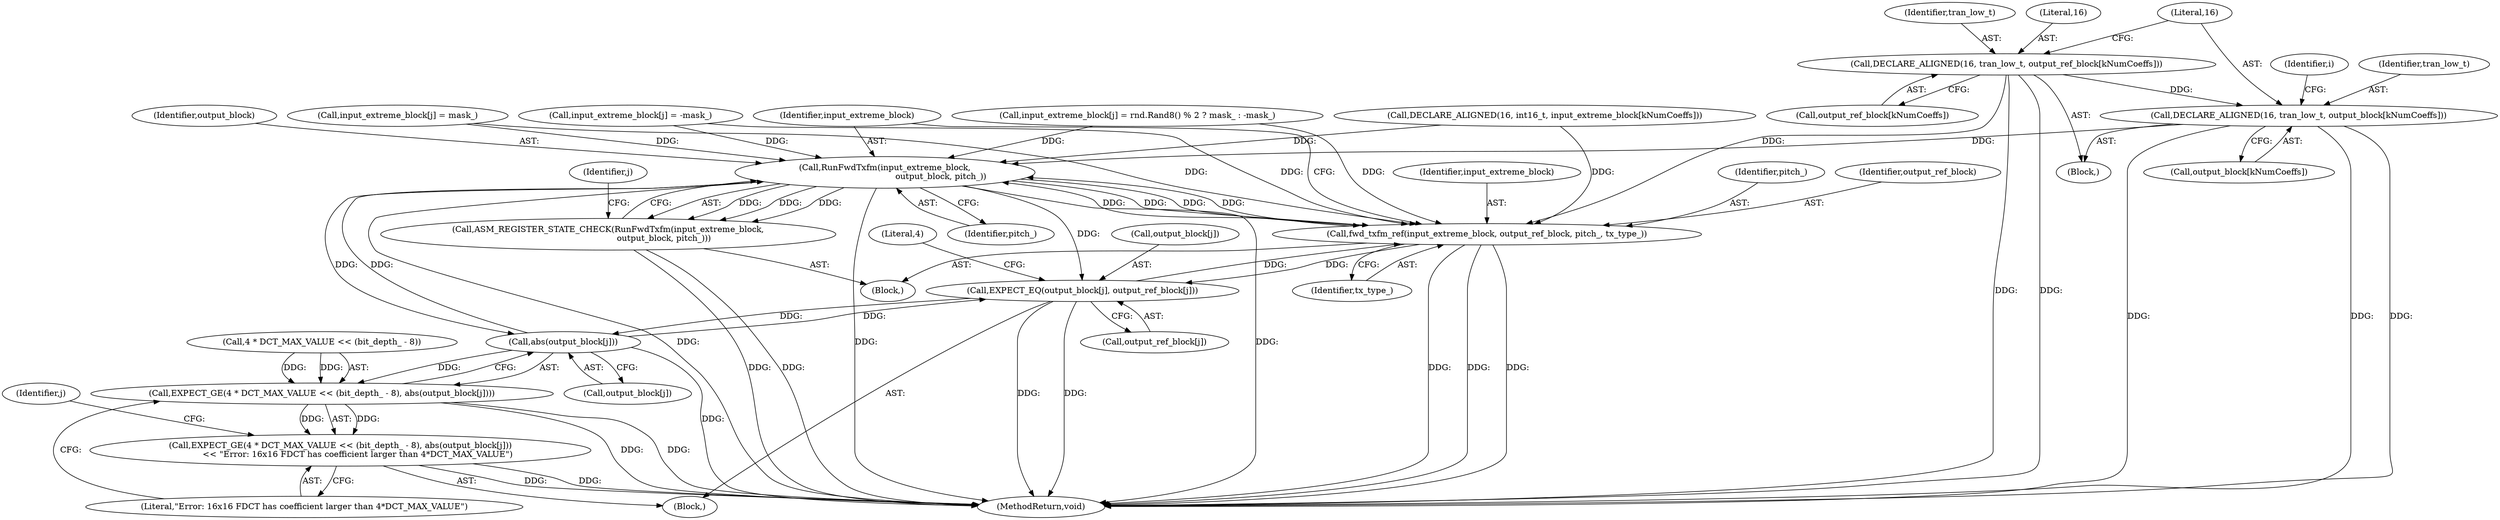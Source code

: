 digraph "0_Android_5a9753fca56f0eeb9f61e342b2fccffc364f9426_51@array" {
"1000114" [label="(Call,DECLARE_ALIGNED(16, tran_low_t, output_ref_block[kNumCoeffs]))"];
"1000120" [label="(Call,DECLARE_ALIGNED(16, tran_low_t, output_block[kNumCoeffs]))"];
"1000207" [label="(Call,RunFwdTxfm(input_extreme_block,\n                                          output_block, pitch_))"];
"1000201" [label="(Call,fwd_txfm_ref(input_extreme_block, output_ref_block, pitch_, tx_type_))"];
"1000222" [label="(Call,EXPECT_EQ(output_block[j], output_ref_block[j]))"];
"1000238" [label="(Call,abs(output_block[j]))"];
"1000230" [label="(Call,EXPECT_GE(4 * DCT_MAX_VALUE << (bit_depth_ - 8), abs(output_block[j])))"];
"1000229" [label="(Call,EXPECT_GE(4 * DCT_MAX_VALUE << (bit_depth_ - 8), abs(output_block[j]))\n             << \"Error: 16x16 FDCT has coefficient larger than 4*DCT_MAX_VALUE\")"];
"1000206" [label="(Call,ASM_REGISTER_STATE_CHECK(RunFwdTxfm(input_extreme_block,\n                                          output_block, pitch_)))"];
"1000123" [label="(Call,output_block[kNumCoeffs])"];
"1000222" [label="(Call,EXPECT_EQ(output_block[j], output_ref_block[j]))"];
"1000239" [label="(Call,output_block[j])"];
"1000116" [label="(Identifier,tran_low_t)"];
"1000136" [label="(Block,)"];
"1000121" [label="(Literal,16)"];
"1000174" [label="(Call,input_extreme_block[j] = mask_)"];
"1000148" [label="(Call,input_extreme_block[j] = rnd.Rand8() % 2 ? mask_ : -mask_)"];
"1000129" [label="(Identifier,i)"];
"1000114" [label="(Call,DECLARE_ALIGNED(16, tran_low_t, output_ref_block[kNumCoeffs]))"];
"1000205" [label="(Identifier,tx_type_)"];
"1000207" [label="(Call,RunFwdTxfm(input_extreme_block,\n                                          output_block, pitch_))"];
"1000221" [label="(Block,)"];
"1000214" [label="(Identifier,j)"];
"1000226" [label="(Call,output_ref_block[j])"];
"1000223" [label="(Call,output_block[j])"];
"1000231" [label="(Call,4 * DCT_MAX_VALUE << (bit_depth_ - 8))"];
"1000208" [label="(Identifier,input_extreme_block)"];
"1000102" [label="(Block,)"];
"1000229" [label="(Call,EXPECT_GE(4 * DCT_MAX_VALUE << (bit_depth_ - 8), abs(output_block[j]))\n             << \"Error: 16x16 FDCT has coefficient larger than 4*DCT_MAX_VALUE\")"];
"1000206" [label="(Call,ASM_REGISTER_STATE_CHECK(RunFwdTxfm(input_extreme_block,\n                                          output_block, pitch_)))"];
"1000117" [label="(Call,output_ref_block[kNumCoeffs])"];
"1000115" [label="(Literal,16)"];
"1000202" [label="(Identifier,input_extreme_block)"];
"1000108" [label="(Call,DECLARE_ALIGNED(16, int16_t, input_extreme_block[kNumCoeffs]))"];
"1000204" [label="(Identifier,pitch_)"];
"1000210" [label="(Identifier,pitch_)"];
"1000203" [label="(Identifier,output_ref_block)"];
"1000195" [label="(Call,input_extreme_block[j] = -mask_)"];
"1000120" [label="(Call,DECLARE_ALIGNED(16, tran_low_t, output_block[kNumCoeffs]))"];
"1000230" [label="(Call,EXPECT_GE(4 * DCT_MAX_VALUE << (bit_depth_ - 8), abs(output_block[j])))"];
"1000122" [label="(Identifier,tran_low_t)"];
"1000243" [label="(MethodReturn,void)"];
"1000201" [label="(Call,fwd_txfm_ref(input_extreme_block, output_ref_block, pitch_, tx_type_))"];
"1000220" [label="(Identifier,j)"];
"1000242" [label="(Literal,\"Error: 16x16 FDCT has coefficient larger than 4*DCT_MAX_VALUE\")"];
"1000233" [label="(Literal,4)"];
"1000209" [label="(Identifier,output_block)"];
"1000238" [label="(Call,abs(output_block[j]))"];
"1000114" -> "1000102"  [label="AST: "];
"1000114" -> "1000117"  [label="CFG: "];
"1000115" -> "1000114"  [label="AST: "];
"1000116" -> "1000114"  [label="AST: "];
"1000117" -> "1000114"  [label="AST: "];
"1000121" -> "1000114"  [label="CFG: "];
"1000114" -> "1000243"  [label="DDG: "];
"1000114" -> "1000243"  [label="DDG: "];
"1000114" -> "1000120"  [label="DDG: "];
"1000114" -> "1000201"  [label="DDG: "];
"1000120" -> "1000102"  [label="AST: "];
"1000120" -> "1000123"  [label="CFG: "];
"1000121" -> "1000120"  [label="AST: "];
"1000122" -> "1000120"  [label="AST: "];
"1000123" -> "1000120"  [label="AST: "];
"1000129" -> "1000120"  [label="CFG: "];
"1000120" -> "1000243"  [label="DDG: "];
"1000120" -> "1000243"  [label="DDG: "];
"1000120" -> "1000243"  [label="DDG: "];
"1000120" -> "1000207"  [label="DDG: "];
"1000207" -> "1000206"  [label="AST: "];
"1000207" -> "1000210"  [label="CFG: "];
"1000208" -> "1000207"  [label="AST: "];
"1000209" -> "1000207"  [label="AST: "];
"1000210" -> "1000207"  [label="AST: "];
"1000206" -> "1000207"  [label="CFG: "];
"1000207" -> "1000243"  [label="DDG: "];
"1000207" -> "1000243"  [label="DDG: "];
"1000207" -> "1000243"  [label="DDG: "];
"1000207" -> "1000201"  [label="DDG: "];
"1000207" -> "1000201"  [label="DDG: "];
"1000207" -> "1000206"  [label="DDG: "];
"1000207" -> "1000206"  [label="DDG: "];
"1000207" -> "1000206"  [label="DDG: "];
"1000148" -> "1000207"  [label="DDG: "];
"1000195" -> "1000207"  [label="DDG: "];
"1000108" -> "1000207"  [label="DDG: "];
"1000174" -> "1000207"  [label="DDG: "];
"1000201" -> "1000207"  [label="DDG: "];
"1000201" -> "1000207"  [label="DDG: "];
"1000238" -> "1000207"  [label="DDG: "];
"1000207" -> "1000222"  [label="DDG: "];
"1000207" -> "1000238"  [label="DDG: "];
"1000201" -> "1000136"  [label="AST: "];
"1000201" -> "1000205"  [label="CFG: "];
"1000202" -> "1000201"  [label="AST: "];
"1000203" -> "1000201"  [label="AST: "];
"1000204" -> "1000201"  [label="AST: "];
"1000205" -> "1000201"  [label="AST: "];
"1000208" -> "1000201"  [label="CFG: "];
"1000201" -> "1000243"  [label="DDG: "];
"1000201" -> "1000243"  [label="DDG: "];
"1000201" -> "1000243"  [label="DDG: "];
"1000195" -> "1000201"  [label="DDG: "];
"1000108" -> "1000201"  [label="DDG: "];
"1000174" -> "1000201"  [label="DDG: "];
"1000148" -> "1000201"  [label="DDG: "];
"1000222" -> "1000201"  [label="DDG: "];
"1000201" -> "1000222"  [label="DDG: "];
"1000222" -> "1000221"  [label="AST: "];
"1000222" -> "1000226"  [label="CFG: "];
"1000223" -> "1000222"  [label="AST: "];
"1000226" -> "1000222"  [label="AST: "];
"1000233" -> "1000222"  [label="CFG: "];
"1000222" -> "1000243"  [label="DDG: "];
"1000222" -> "1000243"  [label="DDG: "];
"1000238" -> "1000222"  [label="DDG: "];
"1000222" -> "1000238"  [label="DDG: "];
"1000238" -> "1000230"  [label="AST: "];
"1000238" -> "1000239"  [label="CFG: "];
"1000239" -> "1000238"  [label="AST: "];
"1000230" -> "1000238"  [label="CFG: "];
"1000238" -> "1000243"  [label="DDG: "];
"1000238" -> "1000230"  [label="DDG: "];
"1000230" -> "1000229"  [label="AST: "];
"1000231" -> "1000230"  [label="AST: "];
"1000242" -> "1000230"  [label="CFG: "];
"1000230" -> "1000243"  [label="DDG: "];
"1000230" -> "1000243"  [label="DDG: "];
"1000230" -> "1000229"  [label="DDG: "];
"1000230" -> "1000229"  [label="DDG: "];
"1000231" -> "1000230"  [label="DDG: "];
"1000231" -> "1000230"  [label="DDG: "];
"1000229" -> "1000221"  [label="AST: "];
"1000229" -> "1000242"  [label="CFG: "];
"1000242" -> "1000229"  [label="AST: "];
"1000220" -> "1000229"  [label="CFG: "];
"1000229" -> "1000243"  [label="DDG: "];
"1000229" -> "1000243"  [label="DDG: "];
"1000206" -> "1000136"  [label="AST: "];
"1000214" -> "1000206"  [label="CFG: "];
"1000206" -> "1000243"  [label="DDG: "];
"1000206" -> "1000243"  [label="DDG: "];
}
